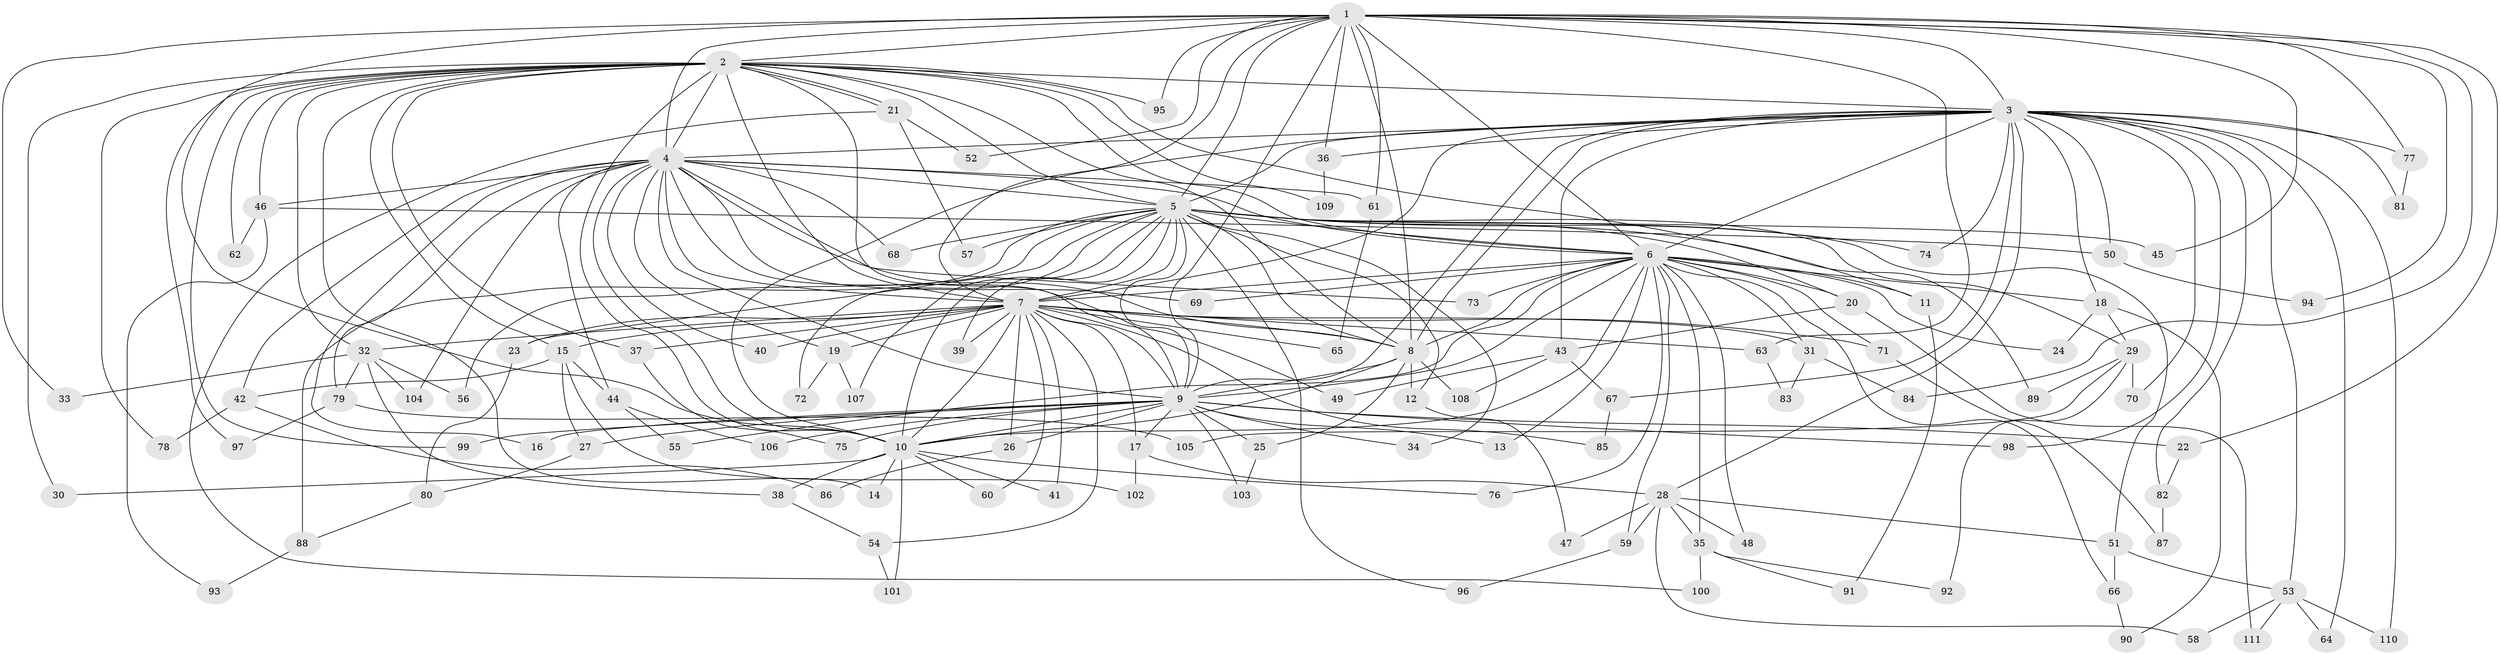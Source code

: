// Generated by graph-tools (version 1.1) at 2025/13/03/09/25 04:13:43]
// undirected, 111 vertices, 247 edges
graph export_dot {
graph [start="1"]
  node [color=gray90,style=filled];
  1;
  2;
  3;
  4;
  5;
  6;
  7;
  8;
  9;
  10;
  11;
  12;
  13;
  14;
  15;
  16;
  17;
  18;
  19;
  20;
  21;
  22;
  23;
  24;
  25;
  26;
  27;
  28;
  29;
  30;
  31;
  32;
  33;
  34;
  35;
  36;
  37;
  38;
  39;
  40;
  41;
  42;
  43;
  44;
  45;
  46;
  47;
  48;
  49;
  50;
  51;
  52;
  53;
  54;
  55;
  56;
  57;
  58;
  59;
  60;
  61;
  62;
  63;
  64;
  65;
  66;
  67;
  68;
  69;
  70;
  71;
  72;
  73;
  74;
  75;
  76;
  77;
  78;
  79;
  80;
  81;
  82;
  83;
  84;
  85;
  86;
  87;
  88;
  89;
  90;
  91;
  92;
  93;
  94;
  95;
  96;
  97;
  98;
  99;
  100;
  101;
  102;
  103;
  104;
  105;
  106;
  107;
  108;
  109;
  110;
  111;
  1 -- 2;
  1 -- 3;
  1 -- 4;
  1 -- 5;
  1 -- 6;
  1 -- 7;
  1 -- 8;
  1 -- 9;
  1 -- 10;
  1 -- 22;
  1 -- 33;
  1 -- 36;
  1 -- 45;
  1 -- 52;
  1 -- 61;
  1 -- 63;
  1 -- 77;
  1 -- 84;
  1 -- 94;
  1 -- 95;
  2 -- 3;
  2 -- 4;
  2 -- 5;
  2 -- 6;
  2 -- 7;
  2 -- 8;
  2 -- 9;
  2 -- 10;
  2 -- 11;
  2 -- 14;
  2 -- 15;
  2 -- 21;
  2 -- 21;
  2 -- 30;
  2 -- 32;
  2 -- 37;
  2 -- 46;
  2 -- 62;
  2 -- 78;
  2 -- 95;
  2 -- 97;
  2 -- 99;
  2 -- 109;
  3 -- 4;
  3 -- 5;
  3 -- 6;
  3 -- 7;
  3 -- 8;
  3 -- 9;
  3 -- 10;
  3 -- 18;
  3 -- 28;
  3 -- 36;
  3 -- 43;
  3 -- 50;
  3 -- 53;
  3 -- 64;
  3 -- 67;
  3 -- 70;
  3 -- 74;
  3 -- 77;
  3 -- 81;
  3 -- 82;
  3 -- 98;
  3 -- 110;
  4 -- 5;
  4 -- 6;
  4 -- 7;
  4 -- 8;
  4 -- 9;
  4 -- 10;
  4 -- 16;
  4 -- 19;
  4 -- 40;
  4 -- 42;
  4 -- 44;
  4 -- 46;
  4 -- 49;
  4 -- 61;
  4 -- 68;
  4 -- 69;
  4 -- 73;
  4 -- 79;
  4 -- 104;
  5 -- 6;
  5 -- 7;
  5 -- 8;
  5 -- 9;
  5 -- 10;
  5 -- 12;
  5 -- 20;
  5 -- 23;
  5 -- 29;
  5 -- 34;
  5 -- 39;
  5 -- 45;
  5 -- 51;
  5 -- 56;
  5 -- 57;
  5 -- 68;
  5 -- 72;
  5 -- 74;
  5 -- 88;
  5 -- 89;
  5 -- 96;
  5 -- 107;
  6 -- 7;
  6 -- 8;
  6 -- 9;
  6 -- 10;
  6 -- 11;
  6 -- 13;
  6 -- 18;
  6 -- 20;
  6 -- 24;
  6 -- 31;
  6 -- 35;
  6 -- 48;
  6 -- 55;
  6 -- 59;
  6 -- 66;
  6 -- 69;
  6 -- 71;
  6 -- 73;
  6 -- 76;
  7 -- 8;
  7 -- 9;
  7 -- 10;
  7 -- 15;
  7 -- 17;
  7 -- 19;
  7 -- 23;
  7 -- 26;
  7 -- 31;
  7 -- 32;
  7 -- 37;
  7 -- 39;
  7 -- 40;
  7 -- 41;
  7 -- 54;
  7 -- 60;
  7 -- 63;
  7 -- 65;
  7 -- 71;
  7 -- 85;
  8 -- 9;
  8 -- 10;
  8 -- 12;
  8 -- 25;
  8 -- 108;
  9 -- 10;
  9 -- 13;
  9 -- 16;
  9 -- 17;
  9 -- 22;
  9 -- 25;
  9 -- 26;
  9 -- 27;
  9 -- 34;
  9 -- 75;
  9 -- 98;
  9 -- 99;
  9 -- 103;
  9 -- 106;
  10 -- 14;
  10 -- 30;
  10 -- 38;
  10 -- 41;
  10 -- 60;
  10 -- 76;
  10 -- 101;
  11 -- 91;
  12 -- 47;
  15 -- 27;
  15 -- 42;
  15 -- 44;
  15 -- 102;
  17 -- 28;
  17 -- 102;
  18 -- 24;
  18 -- 29;
  18 -- 90;
  19 -- 72;
  19 -- 107;
  20 -- 43;
  20 -- 111;
  21 -- 52;
  21 -- 57;
  21 -- 100;
  22 -- 82;
  23 -- 80;
  25 -- 103;
  26 -- 86;
  27 -- 80;
  28 -- 35;
  28 -- 47;
  28 -- 48;
  28 -- 51;
  28 -- 58;
  28 -- 59;
  29 -- 70;
  29 -- 89;
  29 -- 92;
  29 -- 105;
  31 -- 83;
  31 -- 84;
  32 -- 33;
  32 -- 38;
  32 -- 56;
  32 -- 79;
  32 -- 104;
  35 -- 91;
  35 -- 92;
  35 -- 100;
  36 -- 109;
  37 -- 75;
  38 -- 54;
  42 -- 78;
  42 -- 86;
  43 -- 49;
  43 -- 67;
  43 -- 108;
  44 -- 55;
  44 -- 106;
  46 -- 50;
  46 -- 62;
  46 -- 93;
  50 -- 94;
  51 -- 53;
  51 -- 66;
  53 -- 58;
  53 -- 64;
  53 -- 110;
  53 -- 111;
  54 -- 101;
  59 -- 96;
  61 -- 65;
  63 -- 83;
  66 -- 90;
  67 -- 85;
  71 -- 87;
  77 -- 81;
  79 -- 97;
  79 -- 105;
  80 -- 88;
  82 -- 87;
  88 -- 93;
}
